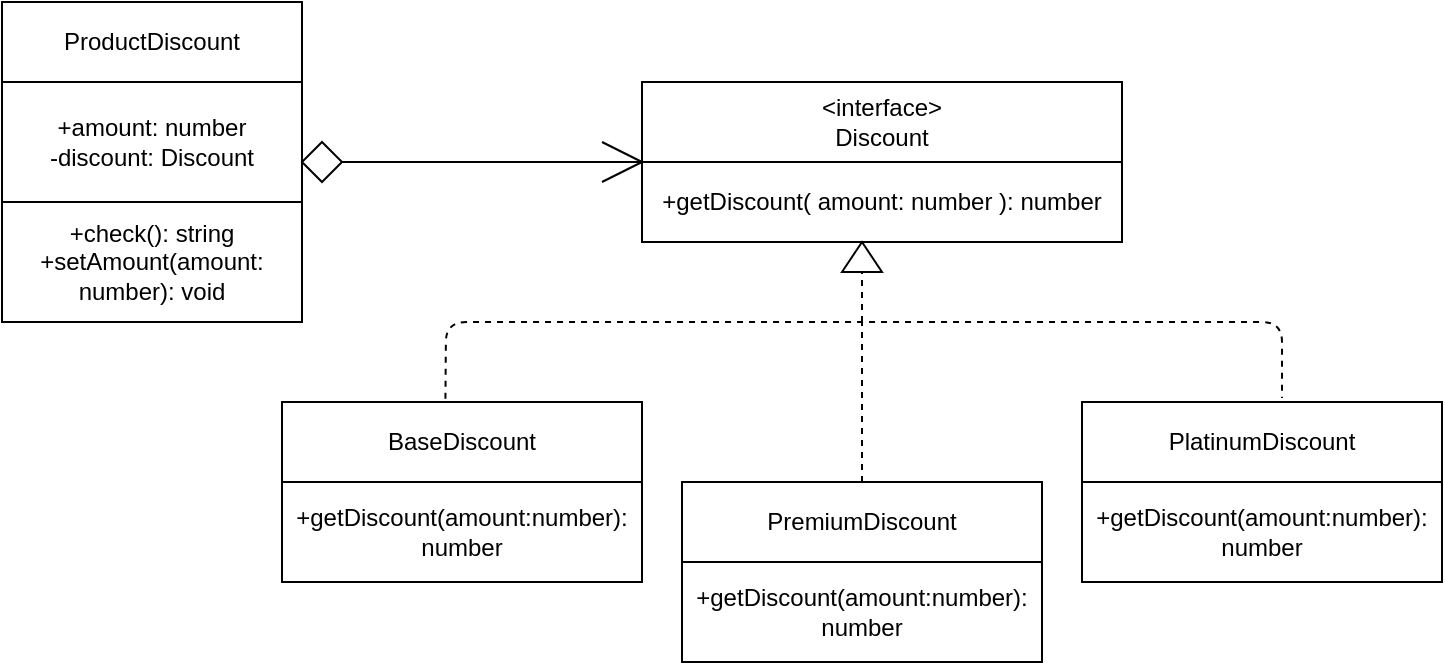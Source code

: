 <mxfile>
    <diagram id="s-rBaLuBaZRV7E5djmHN" name="Page-1">
        <mxGraphModel dx="541" dy="854" grid="1" gridSize="10" guides="1" tooltips="1" connect="1" arrows="1" fold="1" page="1" pageScale="1" pageWidth="827" pageHeight="1169" math="0" shadow="0">
            <root>
                <mxCell id="0"/>
                <mxCell id="1" parent="0"/>
                <mxCell id="2" value="&amp;lt;interface&amp;gt;&lt;br&gt;Discount" style="rounded=0;whiteSpace=wrap;html=1;" parent="1" vertex="1">
                    <mxGeometry x="400" y="240" width="240" height="40" as="geometry"/>
                </mxCell>
                <mxCell id="3" value="+getDiscount( amount: number ): number" style="rounded=0;whiteSpace=wrap;html=1;" parent="1" vertex="1">
                    <mxGeometry x="400" y="280" width="240" height="40" as="geometry"/>
                </mxCell>
                <mxCell id="4" value="BaseDiscount" style="rounded=0;whiteSpace=wrap;html=1;" parent="1" vertex="1">
                    <mxGeometry x="220" y="400" width="180" height="40" as="geometry"/>
                </mxCell>
                <mxCell id="5" value="PremiumDiscount" style="rounded=0;whiteSpace=wrap;html=1;" parent="1" vertex="1">
                    <mxGeometry x="420" y="440" width="180" height="40" as="geometry"/>
                </mxCell>
                <mxCell id="6" value="PlatinumDiscount" style="rounded=0;whiteSpace=wrap;html=1;" parent="1" vertex="1">
                    <mxGeometry x="620" y="400" width="180" height="40" as="geometry"/>
                </mxCell>
                <mxCell id="7" value="+getDiscount(amount:number): number" style="rounded=0;whiteSpace=wrap;html=1;" parent="1" vertex="1">
                    <mxGeometry x="220" y="440" width="180" height="50" as="geometry"/>
                </mxCell>
                <mxCell id="10" value="+getDiscount(amount:number): number" style="rounded=0;whiteSpace=wrap;html=1;" parent="1" vertex="1">
                    <mxGeometry x="420" y="480" width="180" height="50" as="geometry"/>
                </mxCell>
                <mxCell id="11" value="+getDiscount(amount:number): number" style="rounded=0;whiteSpace=wrap;html=1;" parent="1" vertex="1">
                    <mxGeometry x="620" y="440" width="180" height="50" as="geometry"/>
                </mxCell>
                <mxCell id="12" value="" style="endArrow=none;dashed=1;html=1;exitX=0.454;exitY=-0.042;exitDx=0;exitDy=0;exitPerimeter=0;" parent="1" source="4" edge="1">
                    <mxGeometry width="50" height="50" relative="1" as="geometry">
                        <mxPoint x="480" y="320" as="sourcePoint"/>
                        <mxPoint x="720" y="398" as="targetPoint"/>
                        <Array as="points">
                            <mxPoint x="302" y="360"/>
                            <mxPoint x="720" y="360"/>
                        </Array>
                    </mxGeometry>
                </mxCell>
                <mxCell id="13" value="" style="endArrow=none;dashed=1;html=1;" parent="1" edge="1">
                    <mxGeometry width="50" height="50" relative="1" as="geometry">
                        <mxPoint x="510" y="440" as="sourcePoint"/>
                        <mxPoint x="510" y="360" as="targetPoint"/>
                    </mxGeometry>
                </mxCell>
                <mxCell id="14" value="" style="endArrow=none;dashed=1;html=1;entryX=0;entryY=0.5;entryDx=0;entryDy=0;" parent="1" target="15" edge="1">
                    <mxGeometry width="50" height="50" relative="1" as="geometry">
                        <mxPoint x="510" y="360" as="sourcePoint"/>
                        <mxPoint x="510" y="340" as="targetPoint"/>
                    </mxGeometry>
                </mxCell>
                <mxCell id="15" value="" style="triangle;whiteSpace=wrap;html=1;rotation=-90;" parent="1" vertex="1">
                    <mxGeometry x="502.5" y="317.5" width="15" height="20" as="geometry"/>
                </mxCell>
                <mxCell id="16" value="ProductDiscount" style="rounded=0;whiteSpace=wrap;html=1;" parent="1" vertex="1">
                    <mxGeometry x="80" y="200" width="150" height="40" as="geometry"/>
                </mxCell>
                <mxCell id="17" value="+amount: number&lt;br&gt;-discount: Discount" style="rounded=0;whiteSpace=wrap;html=1;" parent="1" vertex="1">
                    <mxGeometry x="80" y="240" width="150" height="60" as="geometry"/>
                </mxCell>
                <mxCell id="18" value="+check(): string&lt;br&gt;+setAmount(amount: number): void" style="rounded=0;whiteSpace=wrap;html=1;" parent="1" vertex="1">
                    <mxGeometry x="80" y="300" width="150" height="60" as="geometry"/>
                </mxCell>
                <mxCell id="20" value="" style="rhombus;whiteSpace=wrap;html=1;" parent="1" vertex="1">
                    <mxGeometry x="230" y="270" width="20" height="20" as="geometry"/>
                </mxCell>
                <mxCell id="21" value="" style="endArrow=none;html=1;entryX=0;entryY=0;entryDx=0;entryDy=0;" parent="1" edge="1" target="3">
                    <mxGeometry width="50" height="50" relative="1" as="geometry">
                        <mxPoint x="250" y="280" as="sourcePoint"/>
                        <mxPoint x="380" y="280" as="targetPoint"/>
                    </mxGeometry>
                </mxCell>
                <mxCell id="22" value="" style="endArrow=none;html=1;" edge="1" parent="1">
                    <mxGeometry width="50" height="50" relative="1" as="geometry">
                        <mxPoint x="380" y="290" as="sourcePoint"/>
                        <mxPoint x="400" y="280" as="targetPoint"/>
                    </mxGeometry>
                </mxCell>
                <mxCell id="23" value="" style="endArrow=none;html=1;entryX=0;entryY=0;entryDx=0;entryDy=0;" edge="1" parent="1" target="3">
                    <mxGeometry width="50" height="50" relative="1" as="geometry">
                        <mxPoint x="380" y="270" as="sourcePoint"/>
                        <mxPoint x="410" y="290" as="targetPoint"/>
                    </mxGeometry>
                </mxCell>
            </root>
        </mxGraphModel>
    </diagram>
</mxfile>